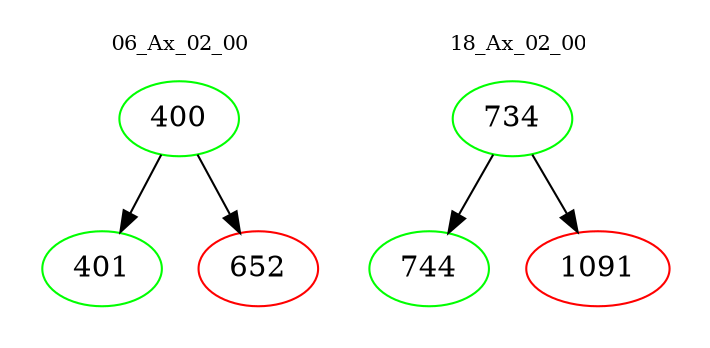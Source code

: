 digraph{
subgraph cluster_0 {
color = white
label = "06_Ax_02_00";
fontsize=10;
T0_400 [label="400", color="green"]
T0_400 -> T0_401 [color="black"]
T0_401 [label="401", color="green"]
T0_400 -> T0_652 [color="black"]
T0_652 [label="652", color="red"]
}
subgraph cluster_1 {
color = white
label = "18_Ax_02_00";
fontsize=10;
T1_734 [label="734", color="green"]
T1_734 -> T1_744 [color="black"]
T1_744 [label="744", color="green"]
T1_734 -> T1_1091 [color="black"]
T1_1091 [label="1091", color="red"]
}
}

